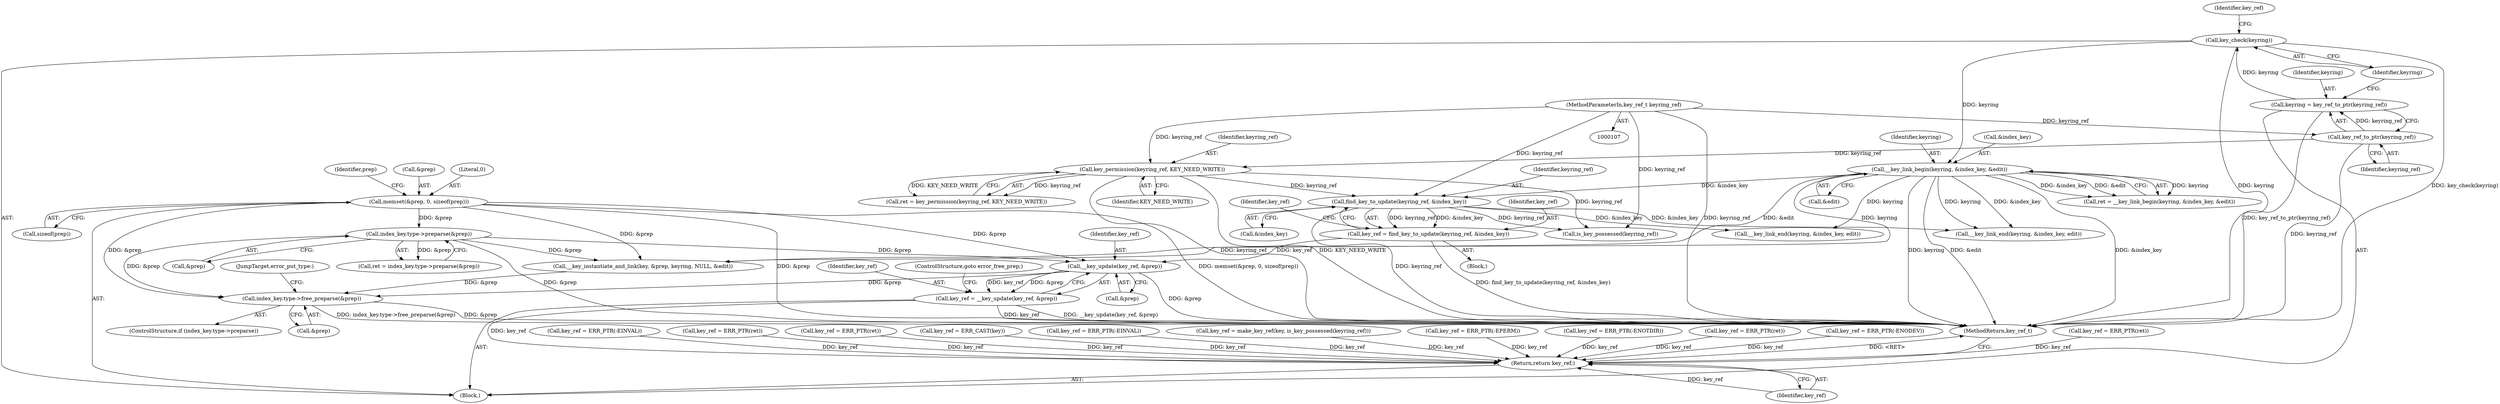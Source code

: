 digraph "0_linux_c06cfb08b88dfbe13be44a69ae2fdc3a7c902d81_2@API" {
"1000486" [label="(Call,__key_update(key_ref, &prep))"];
"1000348" [label="(Call,key_ref = find_key_to_update(keyring_ref, &index_key))"];
"1000350" [label="(Call,find_key_to_update(keyring_ref, &index_key))"];
"1000328" [label="(Call,key_permission(keyring_ref, KEY_NEED_WRITE))"];
"1000175" [label="(Call,key_ref_to_ptr(keyring_ref))"];
"1000108" [label="(MethodParameterIn,key_ref_t keyring_ref)"];
"1000310" [label="(Call,__key_link_begin(keyring, &index_key, &edit))"];
"1000177" [label="(Call,key_check(keyring))"];
"1000173" [label="(Call,keyring = key_ref_to_ptr(keyring_ref))"];
"1000238" [label="(Call,index_key.type->preparse(&prep))"];
"1000192" [label="(Call,memset(&prep, 0, sizeof(prep)))"];
"1000467" [label="(Call,index_key.type->free_preparse(&prep))"];
"1000484" [label="(Call,key_ref = __key_update(key_ref, &prep))"];
"1000476" [label="(Return,return key_ref;)"];
"1000108" [label="(MethodParameterIn,key_ref_t keyring_ref)"];
"1000310" [label="(Call,__key_link_begin(keyring, &index_key, &edit))"];
"1000200" [label="(Identifier,prep)"];
"1000179" [label="(Call,key_ref = ERR_PTR(-ENOTDIR))"];
"1000479" [label="(Call,__key_link_end(keyring, &index_key, edit))"];
"1000347" [label="(Block,)"];
"1000488" [label="(Call,&prep)"];
"1000491" [label="(MethodReturn,key_ref_t)"];
"1000178" [label="(Identifier,keyring)"];
"1000490" [label="(ControlStructure,goto error_free_prep;)"];
"1000476" [label="(Return,return key_ref;)"];
"1000470" [label="(JumpTarget,error_put_type:)"];
"1000351" [label="(Identifier,keyring_ref)"];
"1000443" [label="(Call,key_ref = ERR_PTR(ret))"];
"1000485" [label="(Identifier,key_ref)"];
"1000142" [label="(Call,key_ref = ERR_PTR(-ENODEV))"];
"1000180" [label="(Identifier,key_ref)"];
"1000311" [label="(Identifier,keyring)"];
"1000428" [label="(Call,__key_instantiate_and_link(key, &prep, keyring, NULL, &edit))"];
"1000308" [label="(Call,ret = __key_link_begin(keyring, &index_key, &edit))"];
"1000487" [label="(Identifier,key_ref)"];
"1000468" [label="(Call,&prep)"];
"1000336" [label="(Call,key_ref = ERR_PTR(ret))"];
"1000348" [label="(Call,key_ref = find_key_to_update(keyring_ref, &index_key))"];
"1000486" [label="(Call,__key_update(key_ref, &prep))"];
"1000329" [label="(Identifier,keyring_ref)"];
"1000176" [label="(Identifier,keyring_ref)"];
"1000461" [label="(ControlStructure,if (index_key.type->preparse))"];
"1000452" [label="(Call,is_key_possessed(keyring_ref))"];
"1000148" [label="(Call,key_ref = ERR_PTR(-EINVAL))"];
"1000193" [label="(Call,&prep)"];
"1000477" [label="(Identifier,key_ref)"];
"1000321" [label="(Call,key_ref = ERR_PTR(ret))"];
"1000174" [label="(Identifier,keyring)"];
"1000455" [label="(Call,__key_link_end(keyring, &index_key, edit))"];
"1000238" [label="(Call,index_key.type->preparse(&prep))"];
"1000349" [label="(Identifier,key_ref)"];
"1000196" [label="(Call,sizeof(prep))"];
"1000246" [label="(Call,key_ref = ERR_PTR(ret))"];
"1000192" [label="(Call,memset(&prep, 0, sizeof(prep)))"];
"1000314" [label="(Call,&edit)"];
"1000173" [label="(Call,keyring = key_ref_to_ptr(keyring_ref))"];
"1000312" [label="(Call,&index_key)"];
"1000236" [label="(Call,ret = index_key.type->preparse(&prep))"];
"1000115" [label="(Block,)"];
"1000177" [label="(Call,key_check(keyring))"];
"1000467" [label="(Call,index_key.type->free_preparse(&prep))"];
"1000326" [label="(Call,ret = key_permission(keyring_ref, KEY_NEED_WRITE))"];
"1000355" [label="(Identifier,key_ref)"];
"1000421" [label="(Call,key_ref = ERR_CAST(key))"];
"1000263" [label="(Call,key_ref = ERR_PTR(-EINVAL))"];
"1000195" [label="(Literal,0)"];
"1000175" [label="(Call,key_ref_to_ptr(keyring_ref))"];
"1000448" [label="(Call,key_ref = make_key_ref(key, is_key_possessed(keyring_ref)))"];
"1000352" [label="(Call,&index_key)"];
"1000350" [label="(Call,find_key_to_update(keyring_ref, &index_key))"];
"1000330" [label="(Identifier,KEY_NEED_WRITE)"];
"1000239" [label="(Call,&prep)"];
"1000484" [label="(Call,key_ref = __key_update(key_ref, &prep))"];
"1000328" [label="(Call,key_permission(keyring_ref, KEY_NEED_WRITE))"];
"1000282" [label="(Call,key_ref = ERR_PTR(-EPERM))"];
"1000486" -> "1000484"  [label="AST: "];
"1000486" -> "1000488"  [label="CFG: "];
"1000487" -> "1000486"  [label="AST: "];
"1000488" -> "1000486"  [label="AST: "];
"1000484" -> "1000486"  [label="CFG: "];
"1000486" -> "1000491"  [label="DDG: &prep"];
"1000486" -> "1000467"  [label="DDG: &prep"];
"1000486" -> "1000484"  [label="DDG: key_ref"];
"1000486" -> "1000484"  [label="DDG: &prep"];
"1000348" -> "1000486"  [label="DDG: key_ref"];
"1000238" -> "1000486"  [label="DDG: &prep"];
"1000192" -> "1000486"  [label="DDG: &prep"];
"1000348" -> "1000347"  [label="AST: "];
"1000348" -> "1000350"  [label="CFG: "];
"1000349" -> "1000348"  [label="AST: "];
"1000350" -> "1000348"  [label="AST: "];
"1000355" -> "1000348"  [label="CFG: "];
"1000348" -> "1000491"  [label="DDG: find_key_to_update(keyring_ref, &index_key)"];
"1000350" -> "1000348"  [label="DDG: keyring_ref"];
"1000350" -> "1000348"  [label="DDG: &index_key"];
"1000350" -> "1000352"  [label="CFG: "];
"1000351" -> "1000350"  [label="AST: "];
"1000352" -> "1000350"  [label="AST: "];
"1000350" -> "1000491"  [label="DDG: keyring_ref"];
"1000328" -> "1000350"  [label="DDG: keyring_ref"];
"1000108" -> "1000350"  [label="DDG: keyring_ref"];
"1000310" -> "1000350"  [label="DDG: &index_key"];
"1000350" -> "1000452"  [label="DDG: keyring_ref"];
"1000350" -> "1000455"  [label="DDG: &index_key"];
"1000350" -> "1000479"  [label="DDG: &index_key"];
"1000328" -> "1000326"  [label="AST: "];
"1000328" -> "1000330"  [label="CFG: "];
"1000329" -> "1000328"  [label="AST: "];
"1000330" -> "1000328"  [label="AST: "];
"1000326" -> "1000328"  [label="CFG: "];
"1000328" -> "1000491"  [label="DDG: keyring_ref"];
"1000328" -> "1000491"  [label="DDG: KEY_NEED_WRITE"];
"1000328" -> "1000326"  [label="DDG: keyring_ref"];
"1000328" -> "1000326"  [label="DDG: KEY_NEED_WRITE"];
"1000175" -> "1000328"  [label="DDG: keyring_ref"];
"1000108" -> "1000328"  [label="DDG: keyring_ref"];
"1000328" -> "1000452"  [label="DDG: keyring_ref"];
"1000175" -> "1000173"  [label="AST: "];
"1000175" -> "1000176"  [label="CFG: "];
"1000176" -> "1000175"  [label="AST: "];
"1000173" -> "1000175"  [label="CFG: "];
"1000175" -> "1000491"  [label="DDG: keyring_ref"];
"1000175" -> "1000173"  [label="DDG: keyring_ref"];
"1000108" -> "1000175"  [label="DDG: keyring_ref"];
"1000108" -> "1000107"  [label="AST: "];
"1000108" -> "1000491"  [label="DDG: keyring_ref"];
"1000108" -> "1000452"  [label="DDG: keyring_ref"];
"1000310" -> "1000308"  [label="AST: "];
"1000310" -> "1000314"  [label="CFG: "];
"1000311" -> "1000310"  [label="AST: "];
"1000312" -> "1000310"  [label="AST: "];
"1000314" -> "1000310"  [label="AST: "];
"1000308" -> "1000310"  [label="CFG: "];
"1000310" -> "1000491"  [label="DDG: &index_key"];
"1000310" -> "1000491"  [label="DDG: keyring"];
"1000310" -> "1000491"  [label="DDG: &edit"];
"1000310" -> "1000308"  [label="DDG: keyring"];
"1000310" -> "1000308"  [label="DDG: &index_key"];
"1000310" -> "1000308"  [label="DDG: &edit"];
"1000177" -> "1000310"  [label="DDG: keyring"];
"1000310" -> "1000428"  [label="DDG: keyring"];
"1000310" -> "1000428"  [label="DDG: &edit"];
"1000310" -> "1000455"  [label="DDG: keyring"];
"1000310" -> "1000455"  [label="DDG: &index_key"];
"1000310" -> "1000479"  [label="DDG: keyring"];
"1000177" -> "1000115"  [label="AST: "];
"1000177" -> "1000178"  [label="CFG: "];
"1000178" -> "1000177"  [label="AST: "];
"1000180" -> "1000177"  [label="CFG: "];
"1000177" -> "1000491"  [label="DDG: keyring"];
"1000177" -> "1000491"  [label="DDG: key_check(keyring)"];
"1000173" -> "1000177"  [label="DDG: keyring"];
"1000173" -> "1000115"  [label="AST: "];
"1000174" -> "1000173"  [label="AST: "];
"1000178" -> "1000173"  [label="CFG: "];
"1000173" -> "1000491"  [label="DDG: key_ref_to_ptr(keyring_ref)"];
"1000238" -> "1000236"  [label="AST: "];
"1000238" -> "1000239"  [label="CFG: "];
"1000239" -> "1000238"  [label="AST: "];
"1000236" -> "1000238"  [label="CFG: "];
"1000238" -> "1000491"  [label="DDG: &prep"];
"1000238" -> "1000236"  [label="DDG: &prep"];
"1000192" -> "1000238"  [label="DDG: &prep"];
"1000238" -> "1000428"  [label="DDG: &prep"];
"1000238" -> "1000467"  [label="DDG: &prep"];
"1000192" -> "1000115"  [label="AST: "];
"1000192" -> "1000196"  [label="CFG: "];
"1000193" -> "1000192"  [label="AST: "];
"1000195" -> "1000192"  [label="AST: "];
"1000196" -> "1000192"  [label="AST: "];
"1000200" -> "1000192"  [label="CFG: "];
"1000192" -> "1000491"  [label="DDG: &prep"];
"1000192" -> "1000491"  [label="DDG: memset(&prep, 0, sizeof(prep))"];
"1000192" -> "1000428"  [label="DDG: &prep"];
"1000192" -> "1000467"  [label="DDG: &prep"];
"1000467" -> "1000461"  [label="AST: "];
"1000467" -> "1000468"  [label="CFG: "];
"1000468" -> "1000467"  [label="AST: "];
"1000470" -> "1000467"  [label="CFG: "];
"1000467" -> "1000491"  [label="DDG: index_key.type->free_preparse(&prep)"];
"1000467" -> "1000491"  [label="DDG: &prep"];
"1000428" -> "1000467"  [label="DDG: &prep"];
"1000484" -> "1000115"  [label="AST: "];
"1000485" -> "1000484"  [label="AST: "];
"1000490" -> "1000484"  [label="CFG: "];
"1000484" -> "1000491"  [label="DDG: __key_update(key_ref, &prep)"];
"1000484" -> "1000491"  [label="DDG: key_ref"];
"1000484" -> "1000476"  [label="DDG: key_ref"];
"1000476" -> "1000115"  [label="AST: "];
"1000476" -> "1000477"  [label="CFG: "];
"1000477" -> "1000476"  [label="AST: "];
"1000491" -> "1000476"  [label="CFG: "];
"1000476" -> "1000491"  [label="DDG: <RET>"];
"1000477" -> "1000476"  [label="DDG: key_ref"];
"1000321" -> "1000476"  [label="DDG: key_ref"];
"1000142" -> "1000476"  [label="DDG: key_ref"];
"1000282" -> "1000476"  [label="DDG: key_ref"];
"1000336" -> "1000476"  [label="DDG: key_ref"];
"1000263" -> "1000476"  [label="DDG: key_ref"];
"1000421" -> "1000476"  [label="DDG: key_ref"];
"1000179" -> "1000476"  [label="DDG: key_ref"];
"1000448" -> "1000476"  [label="DDG: key_ref"];
"1000148" -> "1000476"  [label="DDG: key_ref"];
"1000443" -> "1000476"  [label="DDG: key_ref"];
"1000246" -> "1000476"  [label="DDG: key_ref"];
}
